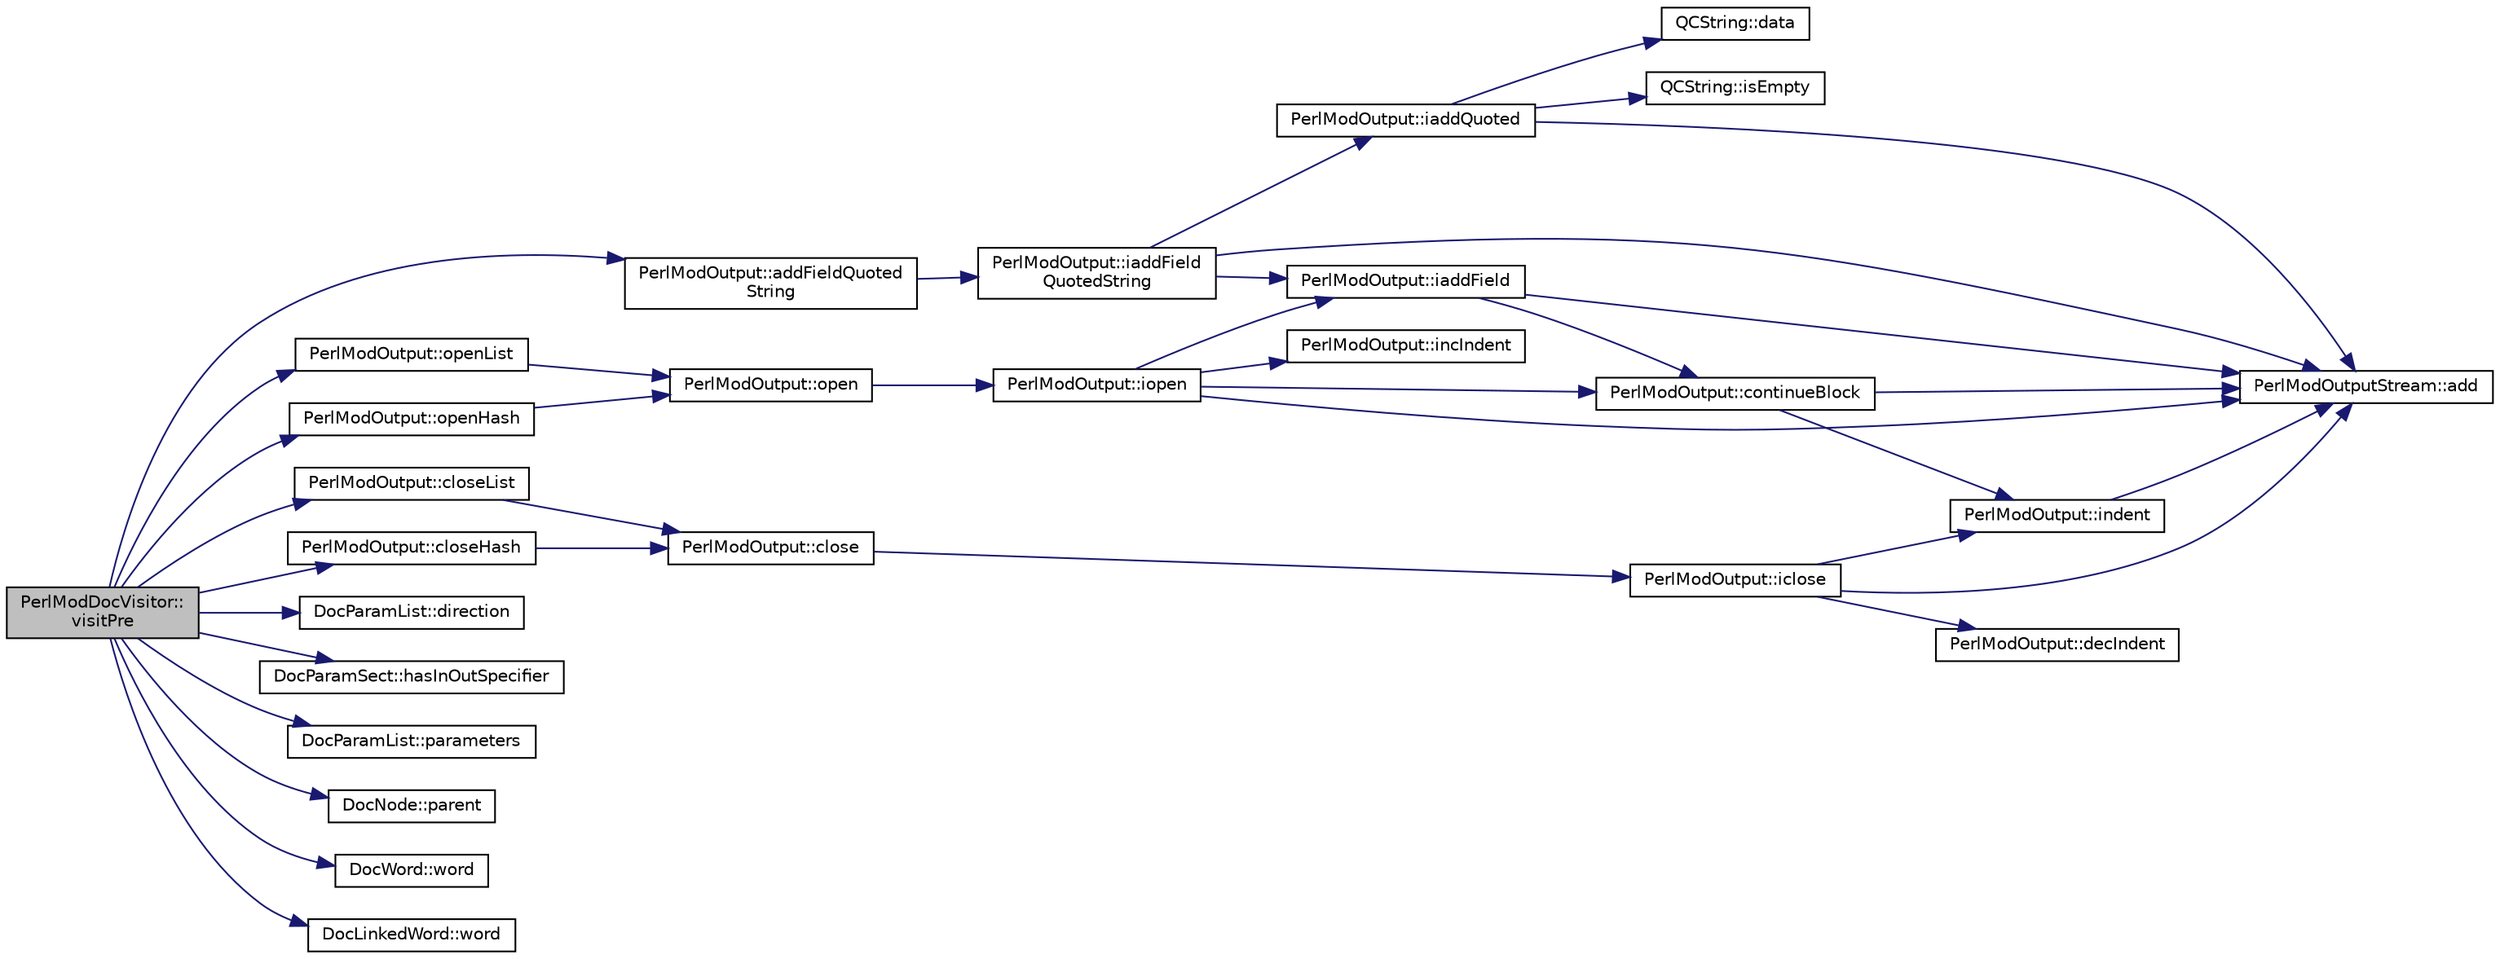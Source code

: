 digraph "PerlModDocVisitor::visitPre"
{
 // LATEX_PDF_SIZE
  edge [fontname="Helvetica",fontsize="10",labelfontname="Helvetica",labelfontsize="10"];
  node [fontname="Helvetica",fontsize="10",shape=record];
  rankdir="LR";
  Node1 [label="PerlModDocVisitor::\lvisitPre",height=0.2,width=0.4,color="black", fillcolor="grey75", style="filled", fontcolor="black",tooltip=" "];
  Node1 -> Node2 [color="midnightblue",fontsize="10",style="solid",fontname="Helvetica"];
  Node2 [label="PerlModOutput::addFieldQuoted\lString",height=0.2,width=0.4,color="black", fillcolor="white", style="filled",URL="$classPerlModOutput.html#a6e6499ad8b1180084b7ad1e07ded6194",tooltip=" "];
  Node2 -> Node3 [color="midnightblue",fontsize="10",style="solid",fontname="Helvetica"];
  Node3 [label="PerlModOutput::iaddField\lQuotedString",height=0.2,width=0.4,color="black", fillcolor="white", style="filled",URL="$classPerlModOutput.html#a1233879e62a28c7e571cf66ebf5cc079",tooltip=" "];
  Node3 -> Node4 [color="midnightblue",fontsize="10",style="solid",fontname="Helvetica"];
  Node4 [label="PerlModOutputStream::add",height=0.2,width=0.4,color="black", fillcolor="white", style="filled",URL="$classPerlModOutputStream.html#a6970acf3298a0e408427b54d1b876cd5",tooltip=" "];
  Node3 -> Node5 [color="midnightblue",fontsize="10",style="solid",fontname="Helvetica"];
  Node5 [label="PerlModOutput::iaddField",height=0.2,width=0.4,color="black", fillcolor="white", style="filled",URL="$classPerlModOutput.html#ae838ac98312b8422c5f11b92bbc9b1f0",tooltip=" "];
  Node5 -> Node4 [color="midnightblue",fontsize="10",style="solid",fontname="Helvetica"];
  Node5 -> Node6 [color="midnightblue",fontsize="10",style="solid",fontname="Helvetica"];
  Node6 [label="PerlModOutput::continueBlock",height=0.2,width=0.4,color="black", fillcolor="white", style="filled",URL="$classPerlModOutput.html#a5992ddeb6dcd259a796fca5cbe6d65dc",tooltip=" "];
  Node6 -> Node4 [color="midnightblue",fontsize="10",style="solid",fontname="Helvetica"];
  Node6 -> Node7 [color="midnightblue",fontsize="10",style="solid",fontname="Helvetica"];
  Node7 [label="PerlModOutput::indent",height=0.2,width=0.4,color="black", fillcolor="white", style="filled",URL="$classPerlModOutput.html#aec7f507f9f30c8f66a4d951bb14a1c37",tooltip=" "];
  Node7 -> Node4 [color="midnightblue",fontsize="10",style="solid",fontname="Helvetica"];
  Node3 -> Node8 [color="midnightblue",fontsize="10",style="solid",fontname="Helvetica"];
  Node8 [label="PerlModOutput::iaddQuoted",height=0.2,width=0.4,color="black", fillcolor="white", style="filled",URL="$classPerlModOutput.html#ad81bb3ba85d992b1571d9f4b54068fb2",tooltip=" "];
  Node8 -> Node4 [color="midnightblue",fontsize="10",style="solid",fontname="Helvetica"];
  Node8 -> Node9 [color="midnightblue",fontsize="10",style="solid",fontname="Helvetica"];
  Node9 [label="QCString::data",height=0.2,width=0.4,color="black", fillcolor="white", style="filled",URL="$classQCString.html#ac3aa3ac1a1c36d3305eba22a2eb0d098",tooltip=" "];
  Node8 -> Node10 [color="midnightblue",fontsize="10",style="solid",fontname="Helvetica"];
  Node10 [label="QCString::isEmpty",height=0.2,width=0.4,color="black", fillcolor="white", style="filled",URL="$classQCString.html#a621c4090d69ad7d05ef8e5234376c3d8",tooltip=" "];
  Node1 -> Node11 [color="midnightblue",fontsize="10",style="solid",fontname="Helvetica"];
  Node11 [label="PerlModOutput::closeHash",height=0.2,width=0.4,color="black", fillcolor="white", style="filled",URL="$classPerlModOutput.html#abc61e0edcbc793127548982a569ea2bd",tooltip=" "];
  Node11 -> Node12 [color="midnightblue",fontsize="10",style="solid",fontname="Helvetica"];
  Node12 [label="PerlModOutput::close",height=0.2,width=0.4,color="black", fillcolor="white", style="filled",URL="$classPerlModOutput.html#ab7dd3a2ad1a8836dda15a8b745e37b7e",tooltip=" "];
  Node12 -> Node13 [color="midnightblue",fontsize="10",style="solid",fontname="Helvetica"];
  Node13 [label="PerlModOutput::iclose",height=0.2,width=0.4,color="black", fillcolor="white", style="filled",URL="$classPerlModOutput.html#ac586a81a61a46b23f708aa2cf9f4e2e0",tooltip=" "];
  Node13 -> Node4 [color="midnightblue",fontsize="10",style="solid",fontname="Helvetica"];
  Node13 -> Node14 [color="midnightblue",fontsize="10",style="solid",fontname="Helvetica"];
  Node14 [label="PerlModOutput::decIndent",height=0.2,width=0.4,color="black", fillcolor="white", style="filled",URL="$classPerlModOutput.html#a87ca2eea3d930eb4fe5f34363fb4483c",tooltip=" "];
  Node13 -> Node7 [color="midnightblue",fontsize="10",style="solid",fontname="Helvetica"];
  Node1 -> Node15 [color="midnightblue",fontsize="10",style="solid",fontname="Helvetica"];
  Node15 [label="PerlModOutput::closeList",height=0.2,width=0.4,color="black", fillcolor="white", style="filled",URL="$classPerlModOutput.html#a022fcdbc2b16df17ff2fe379676c96f3",tooltip=" "];
  Node15 -> Node12 [color="midnightblue",fontsize="10",style="solid",fontname="Helvetica"];
  Node1 -> Node16 [color="midnightblue",fontsize="10",style="solid",fontname="Helvetica"];
  Node16 [label="DocParamList::direction",height=0.2,width=0.4,color="black", fillcolor="white", style="filled",URL="$classDocParamList.html#ac45275b55efab9d6a60049f6d6dc7679",tooltip=" "];
  Node1 -> Node17 [color="midnightblue",fontsize="10",style="solid",fontname="Helvetica"];
  Node17 [label="DocParamSect::hasInOutSpecifier",height=0.2,width=0.4,color="black", fillcolor="white", style="filled",URL="$classDocParamSect.html#a7ec7b05c44ebac263741f2983cb4f6b3",tooltip=" "];
  Node1 -> Node18 [color="midnightblue",fontsize="10",style="solid",fontname="Helvetica"];
  Node18 [label="PerlModOutput::openHash",height=0.2,width=0.4,color="black", fillcolor="white", style="filled",URL="$classPerlModOutput.html#a6732f64915669cef37c83b416ee0a289",tooltip=" "];
  Node18 -> Node19 [color="midnightblue",fontsize="10",style="solid",fontname="Helvetica"];
  Node19 [label="PerlModOutput::open",height=0.2,width=0.4,color="black", fillcolor="white", style="filled",URL="$classPerlModOutput.html#a3b40d259e987b49319c4b165c81a1870",tooltip=" "];
  Node19 -> Node20 [color="midnightblue",fontsize="10",style="solid",fontname="Helvetica"];
  Node20 [label="PerlModOutput::iopen",height=0.2,width=0.4,color="black", fillcolor="white", style="filled",URL="$classPerlModOutput.html#a5df342bf7971b4eedfe97f1b8e341960",tooltip=" "];
  Node20 -> Node4 [color="midnightblue",fontsize="10",style="solid",fontname="Helvetica"];
  Node20 -> Node6 [color="midnightblue",fontsize="10",style="solid",fontname="Helvetica"];
  Node20 -> Node5 [color="midnightblue",fontsize="10",style="solid",fontname="Helvetica"];
  Node20 -> Node21 [color="midnightblue",fontsize="10",style="solid",fontname="Helvetica"];
  Node21 [label="PerlModOutput::incIndent",height=0.2,width=0.4,color="black", fillcolor="white", style="filled",URL="$classPerlModOutput.html#af64a9ea9387cf24ececa9948fc6c51bf",tooltip=" "];
  Node1 -> Node22 [color="midnightblue",fontsize="10",style="solid",fontname="Helvetica"];
  Node22 [label="PerlModOutput::openList",height=0.2,width=0.4,color="black", fillcolor="white", style="filled",URL="$classPerlModOutput.html#a93c831a7105697a97b62246f3c3cb860",tooltip=" "];
  Node22 -> Node19 [color="midnightblue",fontsize="10",style="solid",fontname="Helvetica"];
  Node1 -> Node23 [color="midnightblue",fontsize="10",style="solid",fontname="Helvetica"];
  Node23 [label="DocParamList::parameters",height=0.2,width=0.4,color="black", fillcolor="white", style="filled",URL="$classDocParamList.html#a3e8089ddf954338684b949aa428aef19",tooltip=" "];
  Node1 -> Node24 [color="midnightblue",fontsize="10",style="solid",fontname="Helvetica"];
  Node24 [label="DocNode::parent",height=0.2,width=0.4,color="black", fillcolor="white", style="filled",URL="$classDocNode.html#a19c40a3c8e9e449616707f48e252b02e",tooltip=" "];
  Node1 -> Node25 [color="midnightblue",fontsize="10",style="solid",fontname="Helvetica"];
  Node25 [label="DocWord::word",height=0.2,width=0.4,color="black", fillcolor="white", style="filled",URL="$classDocWord.html#af9ecbc2daa4fb051a07c510ab0a7d461",tooltip=" "];
  Node1 -> Node26 [color="midnightblue",fontsize="10",style="solid",fontname="Helvetica"];
  Node26 [label="DocLinkedWord::word",height=0.2,width=0.4,color="black", fillcolor="white", style="filled",URL="$classDocLinkedWord.html#a99a9908a9068fadb25871975cc41a507",tooltip=" "];
}
